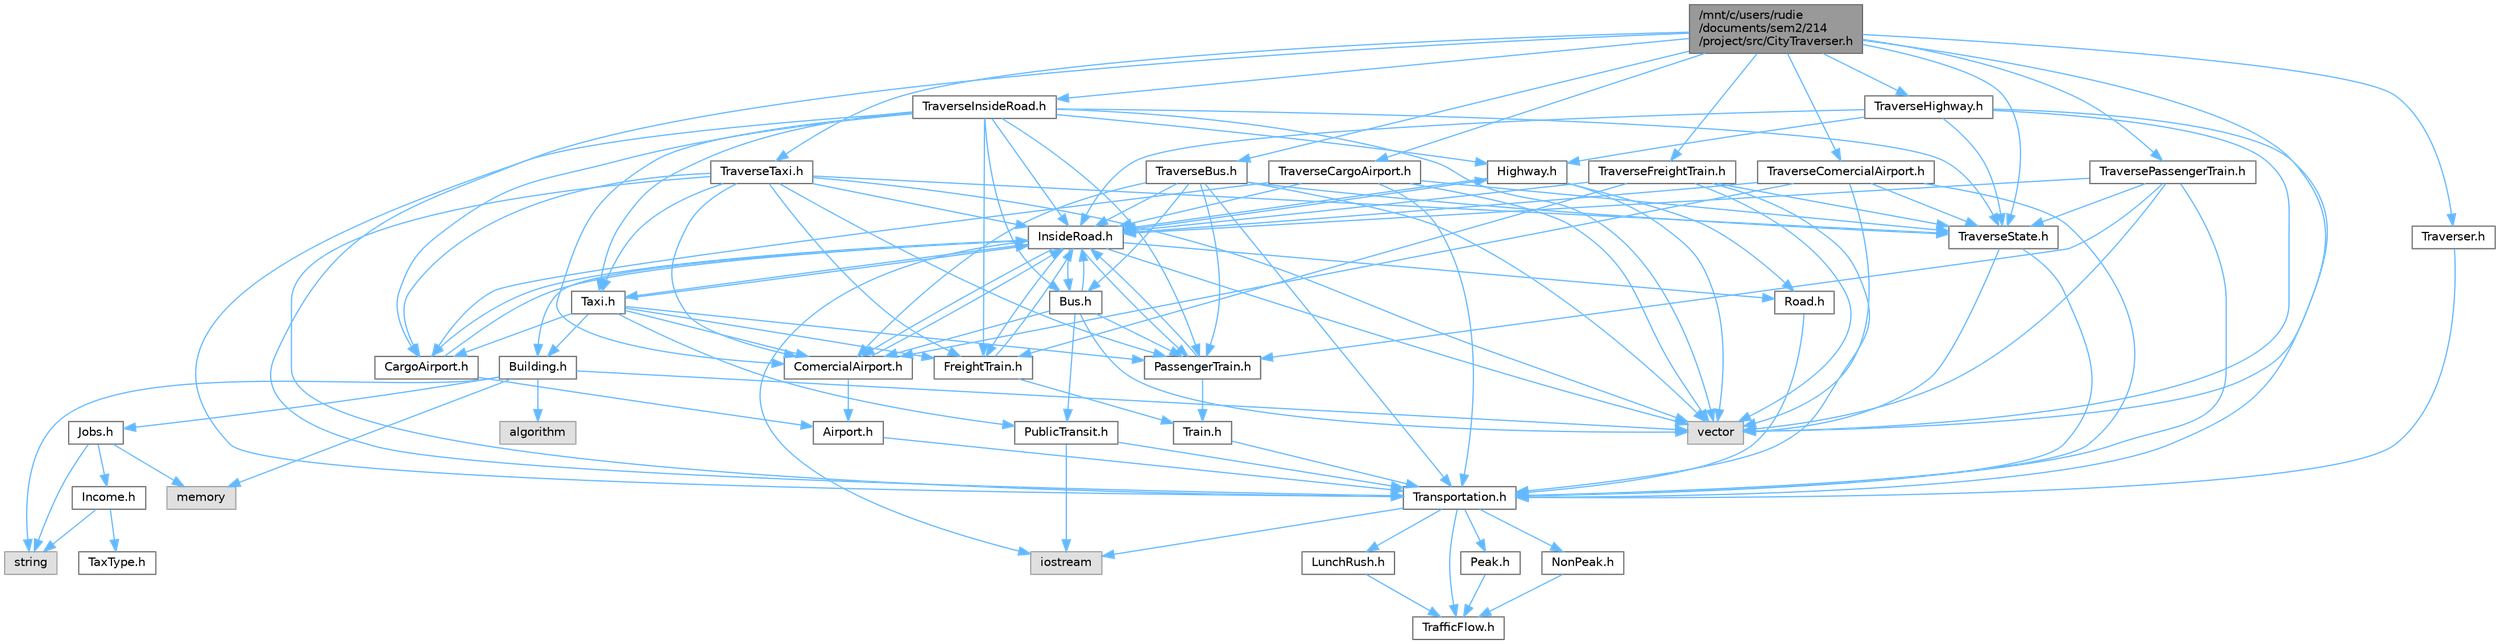 digraph "/mnt/c/users/rudie/documents/sem2/214/project/src/CityTraverser.h"
{
 // LATEX_PDF_SIZE
  bgcolor="transparent";
  edge [fontname=Helvetica,fontsize=10,labelfontname=Helvetica,labelfontsize=10];
  node [fontname=Helvetica,fontsize=10,shape=box,height=0.2,width=0.4];
  Node1 [id="Node000001",label="/mnt/c/users/rudie\l/documents/sem2/214\l/project/src/CityTraverser.h",height=0.2,width=0.4,color="gray40", fillcolor="grey60", style="filled", fontcolor="black",tooltip="Header file for the CityTraverser class, a concrete iterator for traversing transportation elements i..."];
  Node1 -> Node2 [id="edge125_Node000001_Node000002",color="steelblue1",style="solid",tooltip=" "];
  Node2 [id="Node000002",label="vector",height=0.2,width=0.4,color="grey60", fillcolor="#E0E0E0", style="filled",tooltip=" "];
  Node1 -> Node3 [id="edge126_Node000001_Node000003",color="steelblue1",style="solid",tooltip=" "];
  Node3 [id="Node000003",label="Traverser.h",height=0.2,width=0.4,color="grey40", fillcolor="white", style="filled",URL="$Traverser_8h.html",tooltip="Defines the Traverser interface for iterating over Transportation objects."];
  Node3 -> Node4 [id="edge127_Node000003_Node000004",color="steelblue1",style="solid",tooltip=" "];
  Node4 [id="Node000004",label="Transportation.h",height=0.2,width=0.4,color="grey40", fillcolor="white", style="filled",URL="$Transportation_8h.html",tooltip="Header file for the Transportation class."];
  Node4 -> Node5 [id="edge128_Node000004_Node000005",color="steelblue1",style="solid",tooltip=" "];
  Node5 [id="Node000005",label="iostream",height=0.2,width=0.4,color="grey60", fillcolor="#E0E0E0", style="filled",tooltip=" "];
  Node4 -> Node6 [id="edge129_Node000004_Node000006",color="steelblue1",style="solid",tooltip=" "];
  Node6 [id="Node000006",label="TrafficFlow.h",height=0.2,width=0.4,color="grey40", fillcolor="white", style="filled",URL="$TrafficFlow_8h.html",tooltip="Defines the TrafficFlow interface for traffic flow measurement."];
  Node4 -> Node7 [id="edge130_Node000004_Node000007",color="steelblue1",style="solid",tooltip=" "];
  Node7 [id="Node000007",label="Peak.h",height=0.2,width=0.4,color="grey40", fillcolor="white", style="filled",URL="$Peak_8h.html",tooltip="Header file for the Peak class, which inherits from TrafficFlow."];
  Node7 -> Node6 [id="edge131_Node000007_Node000006",color="steelblue1",style="solid",tooltip=" "];
  Node4 -> Node8 [id="edge132_Node000004_Node000008",color="steelblue1",style="solid",tooltip=" "];
  Node8 [id="Node000008",label="NonPeak.h",height=0.2,width=0.4,color="grey40", fillcolor="white", style="filled",URL="$NonPeak_8h.html",tooltip="Header file for the NonPeak class."];
  Node8 -> Node6 [id="edge133_Node000008_Node000006",color="steelblue1",style="solid",tooltip=" "];
  Node4 -> Node9 [id="edge134_Node000004_Node000009",color="steelblue1",style="solid",tooltip=" "];
  Node9 [id="Node000009",label="LunchRush.h",height=0.2,width=0.4,color="grey40", fillcolor="white", style="filled",URL="$LunchRush_8h.html",tooltip="Header file for the LunchRush class."];
  Node9 -> Node6 [id="edge135_Node000009_Node000006",color="steelblue1",style="solid",tooltip=" "];
  Node1 -> Node4 [id="edge136_Node000001_Node000004",color="steelblue1",style="solid",tooltip=" "];
  Node1 -> Node10 [id="edge137_Node000001_Node000010",color="steelblue1",style="solid",tooltip=" "];
  Node10 [id="Node000010",label="TraverseState.h",height=0.2,width=0.4,color="grey40", fillcolor="white", style="filled",URL="$TraverseState_8h.html",tooltip="Defines the TraverseState class and its interface for traversing through Transportation elements."];
  Node10 -> Node2 [id="edge138_Node000010_Node000002",color="steelblue1",style="solid",tooltip=" "];
  Node10 -> Node4 [id="edge139_Node000010_Node000004",color="steelblue1",style="solid",tooltip=" "];
  Node1 -> Node11 [id="edge140_Node000001_Node000011",color="steelblue1",style="solid",tooltip=" "];
  Node11 [id="Node000011",label="TraverseHighway.h",height=0.2,width=0.4,color="grey40", fillcolor="white", style="filled",URL="$TraverseHighway_8h.html",tooltip="Header file for the TraverseHighway class."];
  Node11 -> Node2 [id="edge141_Node000011_Node000002",color="steelblue1",style="solid",tooltip=" "];
  Node11 -> Node10 [id="edge142_Node000011_Node000010",color="steelblue1",style="solid",tooltip=" "];
  Node11 -> Node4 [id="edge143_Node000011_Node000004",color="steelblue1",style="solid",tooltip=" "];
  Node11 -> Node12 [id="edge144_Node000011_Node000012",color="steelblue1",style="solid",tooltip=" "];
  Node12 [id="Node000012",label="Highway.h",height=0.2,width=0.4,color="grey40", fillcolor="white", style="filled",URL="$Highway_8h.html",tooltip="Header file for the Highway class."];
  Node12 -> Node2 [id="edge145_Node000012_Node000002",color="steelblue1",style="solid",tooltip=" "];
  Node12 -> Node13 [id="edge146_Node000012_Node000013",color="steelblue1",style="solid",tooltip=" "];
  Node13 [id="Node000013",label="Road.h",height=0.2,width=0.4,color="grey40", fillcolor="white", style="filled",URL="$Road_8h.html",tooltip="Defines the Road class which inherits from the Transportation class."];
  Node13 -> Node4 [id="edge147_Node000013_Node000004",color="steelblue1",style="solid",tooltip=" "];
  Node12 -> Node14 [id="edge148_Node000012_Node000014",color="steelblue1",style="solid",tooltip=" "];
  Node14 [id="Node000014",label="InsideRoad.h",height=0.2,width=0.4,color="grey40", fillcolor="white", style="filled",URL="$InsideRoad_8h.html",tooltip="Header file for the InsideRoad class."];
  Node14 -> Node2 [id="edge149_Node000014_Node000002",color="steelblue1",style="solid",tooltip=" "];
  Node14 -> Node5 [id="edge150_Node000014_Node000005",color="steelblue1",style="solid",tooltip=" "];
  Node14 -> Node13 [id="edge151_Node000014_Node000013",color="steelblue1",style="solid",tooltip=" "];
  Node14 -> Node12 [id="edge152_Node000014_Node000012",color="steelblue1",style="solid",tooltip=" "];
  Node14 -> Node15 [id="edge153_Node000014_Node000015",color="steelblue1",style="solid",tooltip=" "];
  Node15 [id="Node000015",label="Bus.h",height=0.2,width=0.4,color="grey40", fillcolor="white", style="filled",URL="$Bus_8h.html",tooltip="Header file for the Bus class."];
  Node15 -> Node2 [id="edge154_Node000015_Node000002",color="steelblue1",style="solid",tooltip=" "];
  Node15 -> Node16 [id="edge155_Node000015_Node000016",color="steelblue1",style="solid",tooltip=" "];
  Node16 [id="Node000016",label="PublicTransit.h",height=0.2,width=0.4,color="grey40", fillcolor="white", style="filled",URL="$PublicTransit_8h.html",tooltip="Header file for the PublicTransit class."];
  Node16 -> Node5 [id="edge156_Node000016_Node000005",color="steelblue1",style="solid",tooltip=" "];
  Node16 -> Node4 [id="edge157_Node000016_Node000004",color="steelblue1",style="solid",tooltip=" "];
  Node15 -> Node14 [id="edge158_Node000015_Node000014",color="steelblue1",style="solid",tooltip=" "];
  Node15 -> Node17 [id="edge159_Node000015_Node000017",color="steelblue1",style="solid",tooltip=" "];
  Node17 [id="Node000017",label="ComercialAirport.h",height=0.2,width=0.4,color="grey40", fillcolor="white", style="filled",URL="$ComercialAirport_8h.html",tooltip="Defines the ComercialAirport class which inherits from the Airport class."];
  Node17 -> Node18 [id="edge160_Node000017_Node000018",color="steelblue1",style="solid",tooltip=" "];
  Node18 [id="Node000018",label="Airport.h",height=0.2,width=0.4,color="grey40", fillcolor="white", style="filled",URL="$Airport_8h.html",tooltip="Defines the Airport class which inherits from the Transportation class."];
  Node18 -> Node4 [id="edge161_Node000018_Node000004",color="steelblue1",style="solid",tooltip=" "];
  Node17 -> Node14 [id="edge162_Node000017_Node000014",color="steelblue1",style="solid",tooltip=" "];
  Node15 -> Node19 [id="edge163_Node000015_Node000019",color="steelblue1",style="solid",tooltip=" "];
  Node19 [id="Node000019",label="PassengerTrain.h",height=0.2,width=0.4,color="grey40", fillcolor="white", style="filled",URL="$PassengerTrain_8h.html",tooltip="Header file for the PassengerTrain class."];
  Node19 -> Node20 [id="edge164_Node000019_Node000020",color="steelblue1",style="solid",tooltip=" "];
  Node20 [id="Node000020",label="Train.h",height=0.2,width=0.4,color="grey40", fillcolor="white", style="filled",URL="$Train_8h.html",tooltip="Header file for the Train class."];
  Node20 -> Node4 [id="edge165_Node000020_Node000004",color="steelblue1",style="solid",tooltip=" "];
  Node19 -> Node14 [id="edge166_Node000019_Node000014",color="steelblue1",style="solid",tooltip=" "];
  Node14 -> Node21 [id="edge167_Node000014_Node000021",color="steelblue1",style="solid",tooltip=" "];
  Node21 [id="Node000021",label="Taxi.h",height=0.2,width=0.4,color="grey40", fillcolor="white", style="filled",URL="$Taxi_8h.html",tooltip="Header file for the Taxi class, which represents a taxi in a public transit system."];
  Node21 -> Node16 [id="edge168_Node000021_Node000016",color="steelblue1",style="solid",tooltip=" "];
  Node21 -> Node14 [id="edge169_Node000021_Node000014",color="steelblue1",style="solid",tooltip=" "];
  Node21 -> Node17 [id="edge170_Node000021_Node000017",color="steelblue1",style="solid",tooltip=" "];
  Node21 -> Node22 [id="edge171_Node000021_Node000022",color="steelblue1",style="solid",tooltip=" "];
  Node22 [id="Node000022",label="CargoAirport.h",height=0.2,width=0.4,color="grey40", fillcolor="white", style="filled",URL="$CargoAirport_8h.html",tooltip="Header file for the CargoAirport class."];
  Node22 -> Node18 [id="edge172_Node000022_Node000018",color="steelblue1",style="solid",tooltip=" "];
  Node22 -> Node14 [id="edge173_Node000022_Node000014",color="steelblue1",style="solid",tooltip=" "];
  Node21 -> Node23 [id="edge174_Node000021_Node000023",color="steelblue1",style="solid",tooltip=" "];
  Node23 [id="Node000023",label="FreightTrain.h",height=0.2,width=0.4,color="grey40", fillcolor="white", style="filled",URL="$FreightTrain_8h.html",tooltip="Header file for the FreightTrain class."];
  Node23 -> Node20 [id="edge175_Node000023_Node000020",color="steelblue1",style="solid",tooltip=" "];
  Node23 -> Node14 [id="edge176_Node000023_Node000014",color="steelblue1",style="solid",tooltip=" "];
  Node21 -> Node19 [id="edge177_Node000021_Node000019",color="steelblue1",style="solid",tooltip=" "];
  Node21 -> Node24 [id="edge178_Node000021_Node000024",color="steelblue1",style="solid",tooltip=" "];
  Node24 [id="Node000024",label="Building.h",height=0.2,width=0.4,color="grey40", fillcolor="white", style="filled",URL="$Building_8h.html",tooltip="Definition of the Building class."];
  Node24 -> Node25 [id="edge179_Node000024_Node000025",color="steelblue1",style="solid",tooltip=" "];
  Node25 [id="Node000025",label="string",height=0.2,width=0.4,color="grey60", fillcolor="#E0E0E0", style="filled",tooltip=" "];
  Node24 -> Node2 [id="edge180_Node000024_Node000002",color="steelblue1",style="solid",tooltip=" "];
  Node24 -> Node26 [id="edge181_Node000024_Node000026",color="steelblue1",style="solid",tooltip=" "];
  Node26 [id="Node000026",label="memory",height=0.2,width=0.4,color="grey60", fillcolor="#E0E0E0", style="filled",tooltip=" "];
  Node24 -> Node27 [id="edge182_Node000024_Node000027",color="steelblue1",style="solid",tooltip=" "];
  Node27 [id="Node000027",label="algorithm",height=0.2,width=0.4,color="grey60", fillcolor="#E0E0E0", style="filled",tooltip=" "];
  Node24 -> Node28 [id="edge183_Node000024_Node000028",color="steelblue1",style="solid",tooltip=" "];
  Node28 [id="Node000028",label="Jobs.h",height=0.2,width=0.4,color="grey40", fillcolor="white", style="filled",URL="$Jobs_8h.html",tooltip="Definition of the Jobs class."];
  Node28 -> Node26 [id="edge184_Node000028_Node000026",color="steelblue1",style="solid",tooltip=" "];
  Node28 -> Node29 [id="edge185_Node000028_Node000029",color="steelblue1",style="solid",tooltip=" "];
  Node29 [id="Node000029",label="Income.h",height=0.2,width=0.4,color="grey40", fillcolor="white", style="filled",URL="$Income_8h.html",tooltip="Definition of the Income class."];
  Node29 -> Node30 [id="edge186_Node000029_Node000030",color="steelblue1",style="solid",tooltip=" "];
  Node30 [id="Node000030",label="TaxType.h",height=0.2,width=0.4,color="grey40", fillcolor="white", style="filled",URL="$TaxType_8h_source.html",tooltip=" "];
  Node29 -> Node25 [id="edge187_Node000029_Node000025",color="steelblue1",style="solid",tooltip=" "];
  Node28 -> Node25 [id="edge188_Node000028_Node000025",color="steelblue1",style="solid",tooltip=" "];
  Node14 -> Node17 [id="edge189_Node000014_Node000017",color="steelblue1",style="solid",tooltip=" "];
  Node14 -> Node22 [id="edge190_Node000014_Node000022",color="steelblue1",style="solid",tooltip=" "];
  Node14 -> Node19 [id="edge191_Node000014_Node000019",color="steelblue1",style="solid",tooltip=" "];
  Node14 -> Node23 [id="edge192_Node000014_Node000023",color="steelblue1",style="solid",tooltip=" "];
  Node14 -> Node24 [id="edge193_Node000014_Node000024",color="steelblue1",style="solid",tooltip=" "];
  Node11 -> Node14 [id="edge194_Node000011_Node000014",color="steelblue1",style="solid",tooltip=" "];
  Node1 -> Node31 [id="edge195_Node000001_Node000031",color="steelblue1",style="solid",tooltip=" "];
  Node31 [id="Node000031",label="TraverseInsideRoad.h",height=0.2,width=0.4,color="grey40", fillcolor="white", style="filled",URL="$TraverseInsideRoad_8h.html",tooltip="Header file for the TraverseInsideRoad class."];
  Node31 -> Node2 [id="edge196_Node000031_Node000002",color="steelblue1",style="solid",tooltip=" "];
  Node31 -> Node10 [id="edge197_Node000031_Node000010",color="steelblue1",style="solid",tooltip=" "];
  Node31 -> Node4 [id="edge198_Node000031_Node000004",color="steelblue1",style="solid",tooltip=" "];
  Node31 -> Node12 [id="edge199_Node000031_Node000012",color="steelblue1",style="solid",tooltip=" "];
  Node31 -> Node14 [id="edge200_Node000031_Node000014",color="steelblue1",style="solid",tooltip=" "];
  Node31 -> Node15 [id="edge201_Node000031_Node000015",color="steelblue1",style="solid",tooltip=" "];
  Node31 -> Node21 [id="edge202_Node000031_Node000021",color="steelblue1",style="solid",tooltip=" "];
  Node31 -> Node17 [id="edge203_Node000031_Node000017",color="steelblue1",style="solid",tooltip=" "];
  Node31 -> Node22 [id="edge204_Node000031_Node000022",color="steelblue1",style="solid",tooltip=" "];
  Node31 -> Node19 [id="edge205_Node000031_Node000019",color="steelblue1",style="solid",tooltip=" "];
  Node31 -> Node23 [id="edge206_Node000031_Node000023",color="steelblue1",style="solid",tooltip=" "];
  Node1 -> Node32 [id="edge207_Node000001_Node000032",color="steelblue1",style="solid",tooltip=" "];
  Node32 [id="Node000032",label="TraverseBus.h",height=0.2,width=0.4,color="grey40", fillcolor="white", style="filled",URL="$TraverseBus_8h.html",tooltip="Header file for the TraverseBus class."];
  Node32 -> Node2 [id="edge208_Node000032_Node000002",color="steelblue1",style="solid",tooltip=" "];
  Node32 -> Node10 [id="edge209_Node000032_Node000010",color="steelblue1",style="solid",tooltip=" "];
  Node32 -> Node4 [id="edge210_Node000032_Node000004",color="steelblue1",style="solid",tooltip=" "];
  Node32 -> Node14 [id="edge211_Node000032_Node000014",color="steelblue1",style="solid",tooltip=" "];
  Node32 -> Node15 [id="edge212_Node000032_Node000015",color="steelblue1",style="solid",tooltip=" "];
  Node32 -> Node17 [id="edge213_Node000032_Node000017",color="steelblue1",style="solid",tooltip=" "];
  Node32 -> Node19 [id="edge214_Node000032_Node000019",color="steelblue1",style="solid",tooltip=" "];
  Node1 -> Node33 [id="edge215_Node000001_Node000033",color="steelblue1",style="solid",tooltip=" "];
  Node33 [id="Node000033",label="TraverseTaxi.h",height=0.2,width=0.4,color="grey40", fillcolor="white", style="filled",URL="$TraverseTaxi_8h.html",tooltip="Header file for the TraverseTaxi class."];
  Node33 -> Node2 [id="edge216_Node000033_Node000002",color="steelblue1",style="solid",tooltip=" "];
  Node33 -> Node10 [id="edge217_Node000033_Node000010",color="steelblue1",style="solid",tooltip=" "];
  Node33 -> Node4 [id="edge218_Node000033_Node000004",color="steelblue1",style="solid",tooltip=" "];
  Node33 -> Node14 [id="edge219_Node000033_Node000014",color="steelblue1",style="solid",tooltip=" "];
  Node33 -> Node17 [id="edge220_Node000033_Node000017",color="steelblue1",style="solid",tooltip=" "];
  Node33 -> Node22 [id="edge221_Node000033_Node000022",color="steelblue1",style="solid",tooltip=" "];
  Node33 -> Node19 [id="edge222_Node000033_Node000019",color="steelblue1",style="solid",tooltip=" "];
  Node33 -> Node23 [id="edge223_Node000033_Node000023",color="steelblue1",style="solid",tooltip=" "];
  Node33 -> Node21 [id="edge224_Node000033_Node000021",color="steelblue1",style="solid",tooltip=" "];
  Node1 -> Node34 [id="edge225_Node000001_Node000034",color="steelblue1",style="solid",tooltip=" "];
  Node34 [id="Node000034",label="TraverseFreightTrain.h",height=0.2,width=0.4,color="grey40", fillcolor="white", style="filled",URL="$TraverseFreightTrain_8h.html",tooltip="Header file for the TraverseFreightTrain class."];
  Node34 -> Node2 [id="edge226_Node000034_Node000002",color="steelblue1",style="solid",tooltip=" "];
  Node34 -> Node10 [id="edge227_Node000034_Node000010",color="steelblue1",style="solid",tooltip=" "];
  Node34 -> Node4 [id="edge228_Node000034_Node000004",color="steelblue1",style="solid",tooltip=" "];
  Node34 -> Node14 [id="edge229_Node000034_Node000014",color="steelblue1",style="solid",tooltip=" "];
  Node34 -> Node23 [id="edge230_Node000034_Node000023",color="steelblue1",style="solid",tooltip=" "];
  Node1 -> Node35 [id="edge231_Node000001_Node000035",color="steelblue1",style="solid",tooltip=" "];
  Node35 [id="Node000035",label="TraversePassengerTrain.h",height=0.2,width=0.4,color="grey40", fillcolor="white", style="filled",URL="$TraversePassengerTrain_8h.html",tooltip="Header file for the TraversePassengerTrain class."];
  Node35 -> Node2 [id="edge232_Node000035_Node000002",color="steelblue1",style="solid",tooltip=" "];
  Node35 -> Node10 [id="edge233_Node000035_Node000010",color="steelblue1",style="solid",tooltip=" "];
  Node35 -> Node4 [id="edge234_Node000035_Node000004",color="steelblue1",style="solid",tooltip=" "];
  Node35 -> Node14 [id="edge235_Node000035_Node000014",color="steelblue1",style="solid",tooltip=" "];
  Node35 -> Node19 [id="edge236_Node000035_Node000019",color="steelblue1",style="solid",tooltip=" "];
  Node1 -> Node36 [id="edge237_Node000001_Node000036",color="steelblue1",style="solid",tooltip=" "];
  Node36 [id="Node000036",label="TraverseCargoAirport.h",height=0.2,width=0.4,color="grey40", fillcolor="white", style="filled",URL="$TraverseCargoAirport_8h.html",tooltip="Header file for the TraverseCargoAirport class."];
  Node36 -> Node2 [id="edge238_Node000036_Node000002",color="steelblue1",style="solid",tooltip=" "];
  Node36 -> Node10 [id="edge239_Node000036_Node000010",color="steelblue1",style="solid",tooltip=" "];
  Node36 -> Node4 [id="edge240_Node000036_Node000004",color="steelblue1",style="solid",tooltip=" "];
  Node36 -> Node14 [id="edge241_Node000036_Node000014",color="steelblue1",style="solid",tooltip=" "];
  Node36 -> Node22 [id="edge242_Node000036_Node000022",color="steelblue1",style="solid",tooltip=" "];
  Node1 -> Node37 [id="edge243_Node000001_Node000037",color="steelblue1",style="solid",tooltip=" "];
  Node37 [id="Node000037",label="TraverseComercialAirport.h",height=0.2,width=0.4,color="grey40", fillcolor="white", style="filled",URL="$TraverseComercialAirport_8h.html",tooltip="Header file for the TraverseComercialAirport class."];
  Node37 -> Node2 [id="edge244_Node000037_Node000002",color="steelblue1",style="solid",tooltip=" "];
  Node37 -> Node10 [id="edge245_Node000037_Node000010",color="steelblue1",style="solid",tooltip=" "];
  Node37 -> Node4 [id="edge246_Node000037_Node000004",color="steelblue1",style="solid",tooltip=" "];
  Node37 -> Node14 [id="edge247_Node000037_Node000014",color="steelblue1",style="solid",tooltip=" "];
  Node37 -> Node17 [id="edge248_Node000037_Node000017",color="steelblue1",style="solid",tooltip=" "];
}
